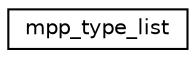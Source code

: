 digraph "Graphical Class Hierarchy"
{
 // INTERACTIVE_SVG=YES
 // LATEX_PDF_SIZE
  edge [fontname="Helvetica",fontsize="10",labelfontname="Helvetica",labelfontsize="10"];
  node [fontname="Helvetica",fontsize="10",shape=record];
  rankdir="LR";
  Node0 [label="mpp_type_list",height=0.2,width=0.4,color="black", fillcolor="white", style="filled",URL="$structmpp__mod_1_1mpp__type__list.html",tooltip="Persisent elements for linked list interaction."];
}

